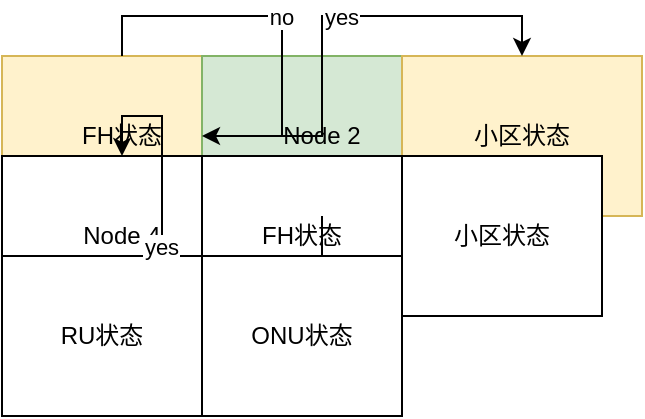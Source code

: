 <mxfile version="21.6.5" type="device">
  <diagram name="Page-1" id="139729527365200">
    <mxGraphModel dx="2037" dy="830" grid="1" gridSize="10" guides="1" toolTips="1" connect="1" arrows="1" fold="1" page="1" pageScale="1" pageWidth="850" pageHeight="1100" math="0" shadow="0">
      <root>
        <mxCell id="0" />
        <mxCell id="1" parent="0" />
        <mxCell id="139729520915024" value="FH状态" style="whiteSpace=wrap;rounded=0;fillColor=#fff2cc;strokeColor=#d6b656;dashed=0;" vertex="1" parent="1">
  <mxGeometry x="0" y="0" width="120" height="80" as="geometry" />
</mxCell>
        <mxCell id="139729524367248" value="Node 2" style="whiteSpace=wrap;rounded=0;fillColor=#d5e8d4;strokeColor=#82b366;dashed=0;" vertex="1" parent="1">
  <mxGeometry x="100" y="0" width="120" height="80" as="geometry" />
</mxCell>
        <mxCell id="139729520920656" value="小区状态" style="whiteSpace=wrap;rounded=0;fillColor=#fff2cc;strokeColor=#d6b656;dashed=0;" vertex="1" parent="1">
  <mxGeometry x="200" y="0" width="120" height="80" as="geometry" />
</mxCell>
        <mxCell id="139729520931088" value="Node 4" style="whiteSpace=wrap;rounded=0;dashed=0;" vertex="1" parent="1">
  <mxGeometry x="0" y="50" width="120" height="80" as="geometry" />
</mxCell>
        <mxCell id="139729520924240" value="FH状态" style="whiteSpace=wrap;rounded=0;dashed=0;" vertex="1" parent="1">
  <mxGeometry x="100" y="50" width="100" height="80" as="geometry" />
</mxCell>
        <mxCell id="139729520931856" value="小区状态" style="whiteSpace=wrap;rounded=0;dashed=0;" vertex="1" parent="1">
  <mxGeometry x="200" y="50" width="100" height="80" as="geometry" />
</mxCell>
        <mxCell id="139729520932560" value="RU状态" style="whiteSpace=wrap;rounded=0;dashed=0;" vertex="1" parent="1">
  <mxGeometry x="0" y="100" width="100" height="80" as="geometry" />
</mxCell>
        <mxCell id="139729520931472" value="ONU状态" style="whiteSpace=wrap;rounded=0;dashed=0;" vertex="1" parent="1">
  <mxGeometry x="100" y="100" width="100" height="80" as="geometry" />
</mxCell>
        <mxCell id="139729520929232" style="edgeStyle=orthogonalEdgeStyle;orthogonalLoop=1;rounded=0;jettySize=auto;entryX=0.5;entryY=0;entryDx=0;entryDy=0;" edge="1" parent="1" source="139729520915024" target="139729520920656" value="yes">
  <mxGeometry relative="1" as="geometry" />
</mxCell>
        <mxCell id="139729520868688" style="edgeStyle=orthogonalEdgeStyle;orthogonalLoop=1;rounded=0;jettySize=auto;entryX=0;entryY=0.5;entryDx=0;entryDy=0;" edge="1" parent="1" source="139729520915024" target="139729524367248" value="no">
  <mxGeometry relative="1" as="geometry" />
</mxCell>
        <mxCell id="139729520921680" style="edgeStyle=orthogonalEdgeStyle;orthogonalLoop=1;rounded=0;jettySize=auto;entryX=0.5;entryY=0;entryDx=0;entryDy=0;" edge="1" parent="1" source="139729524367248" target="139729520931088" value="yes">
  <mxGeometry relative="1" as="geometry" />
</mxCell>
      </root>
    </mxGraphModel>
  </diagram>
</mxfile>